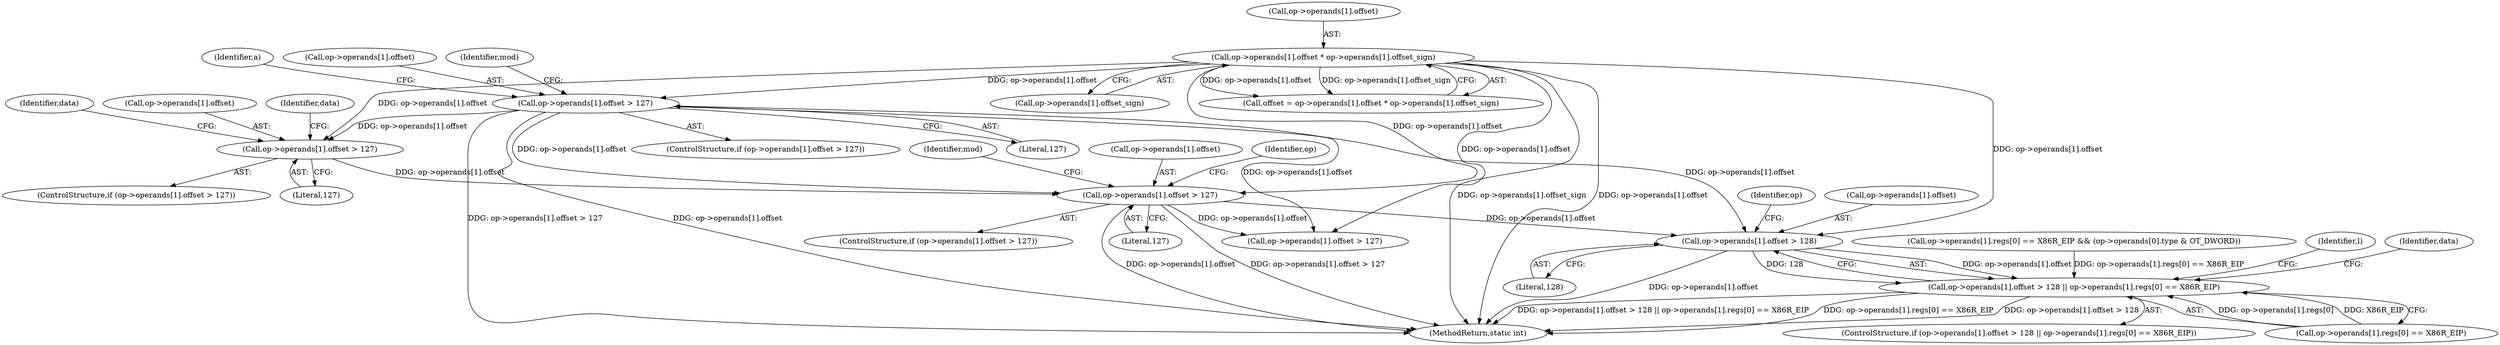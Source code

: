 digraph "0_radare2_f17bfd9f1da05f30f23a4dd05e9d2363e1406948@array" {
"1003098" [label="(Call,op->operands[1].offset > 128)"];
"1002014" [label="(Call,op->operands[1].offset * op->operands[1].offset_sign)"];
"1002962" [label="(Call,op->operands[1].offset > 127)"];
"1002907" [label="(Call,op->operands[1].offset > 127)"];
"1002853" [label="(Call,op->operands[1].offset > 127)"];
"1003097" [label="(Call,op->operands[1].offset > 128 || op->operands[1].regs[0] == X86R_EIP)"];
"1002947" [label="(Identifier,data)"];
"1002962" [label="(Call,op->operands[1].offset > 127)"];
"1003098" [label="(Call,op->operands[1].offset > 128)"];
"1002906" [label="(ControlStructure,if (op->operands[1].offset > 127))"];
"1002978" [label="(Call,op->operands[1].regs[0] == X86R_EIP && (op->operands[0].type & OT_DWORD))"];
"1003097" [label="(Call,op->operands[1].offset > 128 || op->operands[1].regs[0] == X86R_EIP)"];
"1002919" [label="(Identifier,data)"];
"1002915" [label="(Literal,127)"];
"1002870" [label="(Identifier,a)"];
"1002854" [label="(Call,op->operands[1].offset)"];
"1002022" [label="(Call,op->operands[1].offset_sign)"];
"1003072" [label="(Identifier,op)"];
"1002961" [label="(ControlStructure,if (op->operands[1].offset > 127))"];
"1003173" [label="(Call,op->operands[1].offset > 127)"];
"1002973" [label="(Identifier,mod)"];
"1003107" [label="(Call,op->operands[1].regs[0] == X86R_EIP)"];
"1003112" [label="(Identifier,op)"];
"1003099" [label="(Call,op->operands[1].offset)"];
"1003220" [label="(MethodReturn,static int)"];
"1002014" [label="(Call,op->operands[1].offset * op->operands[1].offset_sign)"];
"1002907" [label="(Call,op->operands[1].offset > 127)"];
"1002864" [label="(Identifier,mod)"];
"1002852" [label="(ControlStructure,if (op->operands[1].offset > 127))"];
"1002963" [label="(Call,op->operands[1].offset)"];
"1003219" [label="(Identifier,l)"];
"1002970" [label="(Literal,127)"];
"1003106" [label="(Literal,128)"];
"1002908" [label="(Call,op->operands[1].offset)"];
"1003121" [label="(Identifier,data)"];
"1002853" [label="(Call,op->operands[1].offset > 127)"];
"1002861" [label="(Literal,127)"];
"1003096" [label="(ControlStructure,if (op->operands[1].offset > 128 || op->operands[1].regs[0] == X86R_EIP))"];
"1002015" [label="(Call,op->operands[1].offset)"];
"1002012" [label="(Call,offset = op->operands[1].offset * op->operands[1].offset_sign)"];
"1003098" -> "1003097"  [label="AST: "];
"1003098" -> "1003106"  [label="CFG: "];
"1003099" -> "1003098"  [label="AST: "];
"1003106" -> "1003098"  [label="AST: "];
"1003112" -> "1003098"  [label="CFG: "];
"1003097" -> "1003098"  [label="CFG: "];
"1003098" -> "1003220"  [label="DDG: op->operands[1].offset"];
"1003098" -> "1003097"  [label="DDG: op->operands[1].offset"];
"1003098" -> "1003097"  [label="DDG: 128"];
"1002014" -> "1003098"  [label="DDG: op->operands[1].offset"];
"1002962" -> "1003098"  [label="DDG: op->operands[1].offset"];
"1002853" -> "1003098"  [label="DDG: op->operands[1].offset"];
"1002014" -> "1002012"  [label="AST: "];
"1002014" -> "1002022"  [label="CFG: "];
"1002015" -> "1002014"  [label="AST: "];
"1002022" -> "1002014"  [label="AST: "];
"1002012" -> "1002014"  [label="CFG: "];
"1002014" -> "1003220"  [label="DDG: op->operands[1].offset_sign"];
"1002014" -> "1003220"  [label="DDG: op->operands[1].offset"];
"1002014" -> "1002012"  [label="DDG: op->operands[1].offset"];
"1002014" -> "1002012"  [label="DDG: op->operands[1].offset_sign"];
"1002014" -> "1002853"  [label="DDG: op->operands[1].offset"];
"1002014" -> "1002907"  [label="DDG: op->operands[1].offset"];
"1002014" -> "1002962"  [label="DDG: op->operands[1].offset"];
"1002014" -> "1003173"  [label="DDG: op->operands[1].offset"];
"1002962" -> "1002961"  [label="AST: "];
"1002962" -> "1002970"  [label="CFG: "];
"1002963" -> "1002962"  [label="AST: "];
"1002970" -> "1002962"  [label="AST: "];
"1002973" -> "1002962"  [label="CFG: "];
"1003072" -> "1002962"  [label="CFG: "];
"1002962" -> "1003220"  [label="DDG: op->operands[1].offset > 127"];
"1002962" -> "1003220"  [label="DDG: op->operands[1].offset"];
"1002907" -> "1002962"  [label="DDG: op->operands[1].offset"];
"1002853" -> "1002962"  [label="DDG: op->operands[1].offset"];
"1002962" -> "1003173"  [label="DDG: op->operands[1].offset"];
"1002907" -> "1002906"  [label="AST: "];
"1002907" -> "1002915"  [label="CFG: "];
"1002908" -> "1002907"  [label="AST: "];
"1002915" -> "1002907"  [label="AST: "];
"1002919" -> "1002907"  [label="CFG: "];
"1002947" -> "1002907"  [label="CFG: "];
"1002853" -> "1002907"  [label="DDG: op->operands[1].offset"];
"1002853" -> "1002852"  [label="AST: "];
"1002853" -> "1002861"  [label="CFG: "];
"1002854" -> "1002853"  [label="AST: "];
"1002861" -> "1002853"  [label="AST: "];
"1002864" -> "1002853"  [label="CFG: "];
"1002870" -> "1002853"  [label="CFG: "];
"1002853" -> "1003220"  [label="DDG: op->operands[1].offset > 127"];
"1002853" -> "1003220"  [label="DDG: op->operands[1].offset"];
"1002853" -> "1003173"  [label="DDG: op->operands[1].offset"];
"1003097" -> "1003096"  [label="AST: "];
"1003097" -> "1003107"  [label="CFG: "];
"1003107" -> "1003097"  [label="AST: "];
"1003121" -> "1003097"  [label="CFG: "];
"1003219" -> "1003097"  [label="CFG: "];
"1003097" -> "1003220"  [label="DDG: op->operands[1].regs[0] == X86R_EIP"];
"1003097" -> "1003220"  [label="DDG: op->operands[1].offset > 128"];
"1003097" -> "1003220"  [label="DDG: op->operands[1].offset > 128 || op->operands[1].regs[0] == X86R_EIP"];
"1002978" -> "1003097"  [label="DDG: op->operands[1].regs[0] == X86R_EIP"];
"1003107" -> "1003097"  [label="DDG: op->operands[1].regs[0]"];
"1003107" -> "1003097"  [label="DDG: X86R_EIP"];
}
